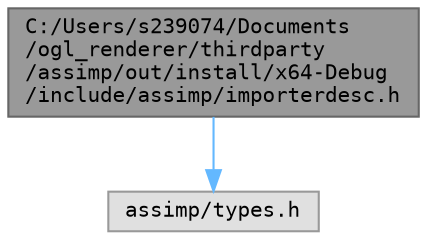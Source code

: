 digraph "C:/Users/s239074/Documents/ogl_renderer/thirdparty/assimp/out/install/x64-Debug/include/assimp/importerdesc.h"
{
 // LATEX_PDF_SIZE
  bgcolor="transparent";
  edge [fontname=Terminal,fontsize=10,labelfontname=Helvetica,labelfontsize=10];
  node [fontname=Terminal,fontsize=10,shape=box,height=0.2,width=0.4];
  Node1 [label="C:/Users/s239074/Documents\l/ogl_renderer/thirdparty\l/assimp/out/install/x64-Debug\l/include/assimp/importerdesc.h",height=0.2,width=0.4,color="gray40", fillcolor="grey60", style="filled", fontcolor="black",tooltip="aiImporterFlags, aiImporterDesc implementation."];
  Node1 -> Node2 [color="steelblue1",style="solid"];
  Node2 [label="assimp/types.h",height=0.2,width=0.4,color="grey60", fillcolor="#E0E0E0", style="filled",tooltip=" "];
}
